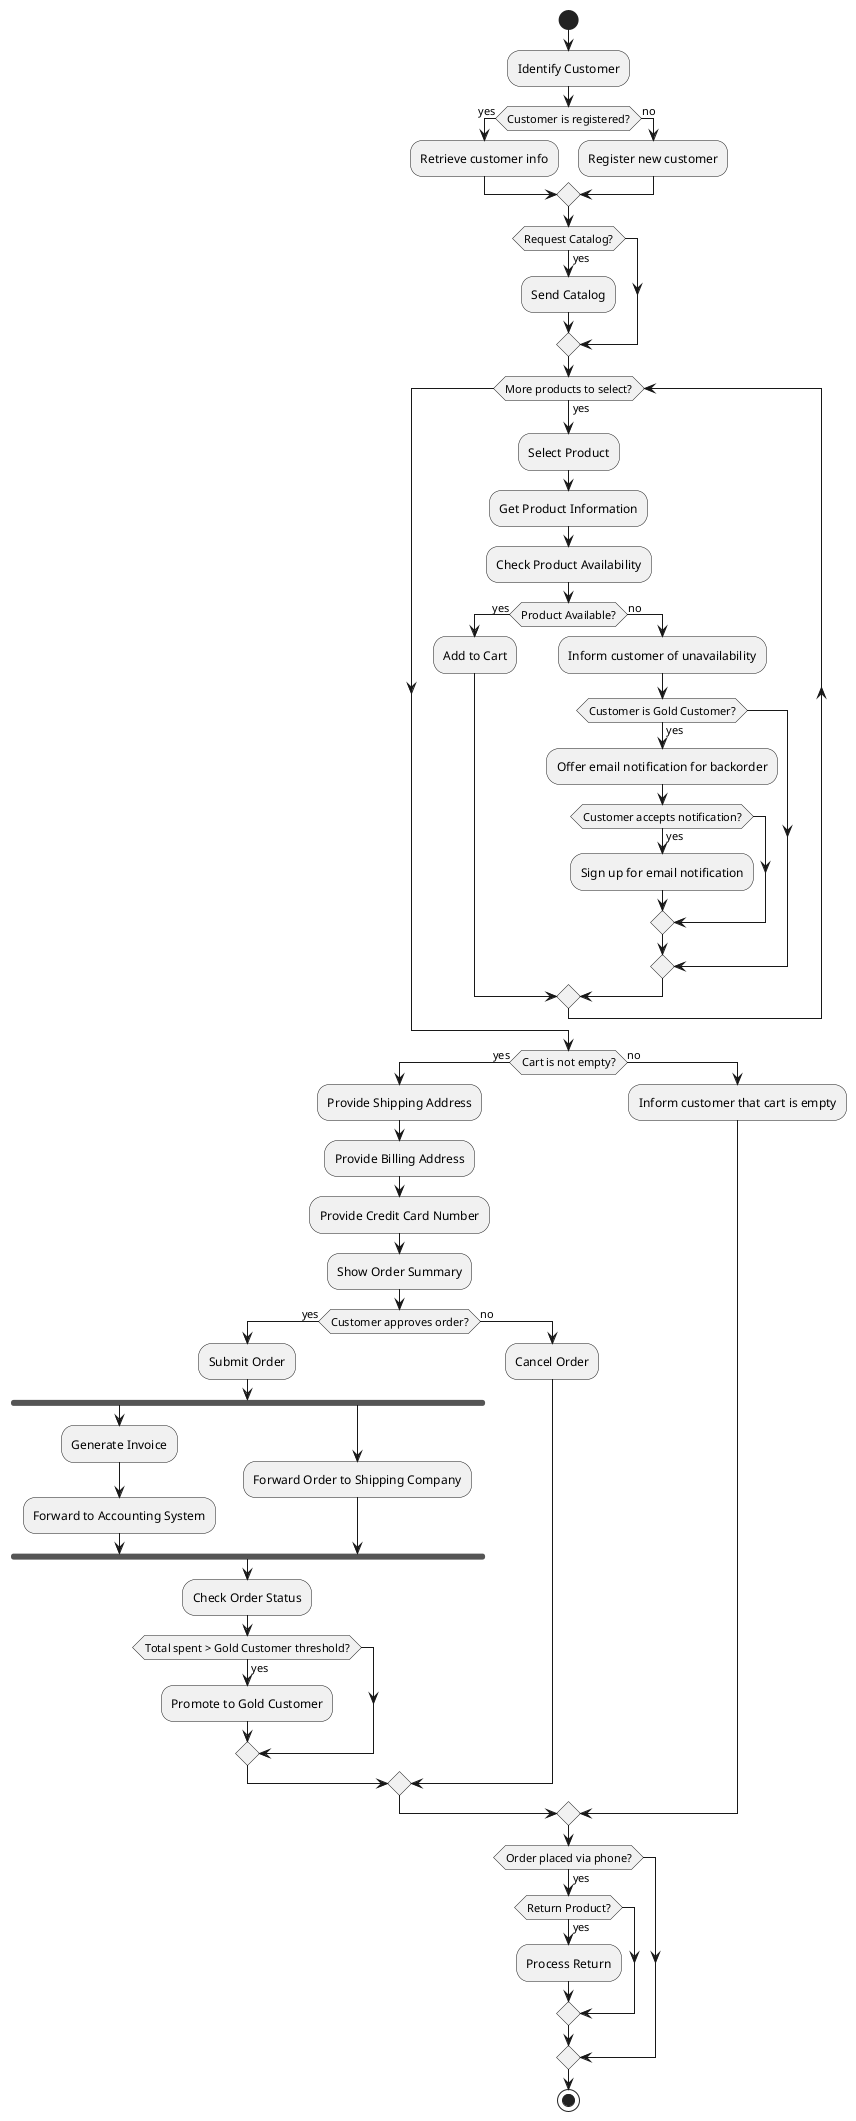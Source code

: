 @startuml
start

:Identify Customer;
if (Customer is registered?) then (yes)
    :Retrieve customer info;
else (no)
    :Register new customer;
endif

if (Request Catalog?) then (yes)
    :Send Catalog;
endif

while (More products to select?) is (yes)
    :Select Product;
    :Get Product Information;
    :Check Product Availability;
    if (Product Available?) then (yes)
        :Add to Cart;
    else (no)
        :Inform customer of unavailability;
        if (Customer is Gold Customer?) then (yes)
            :Offer email notification for backorder;
            if (Customer accepts notification?) then (yes)
                :Sign up for email notification;
            endif
        endif
    endif
endwhile

if (Cart is not empty?) then (yes)
    :Provide Shipping Address;
    :Provide Billing Address;
    :Provide Credit Card Number;
    :Show Order Summary;
    if (Customer approves order?) then (yes)
        :Submit Order;
        fork
            :Generate Invoice;
            :Forward to Accounting System;
        fork again
            :Forward Order to Shipping Company;
        end fork
        :Check Order Status;
        if (Total spent > Gold Customer threshold?) then (yes)
            :Promote to Gold Customer;
        endif
    else (no)
        :Cancel Order;
    endif
else (no)
    :Inform customer that cart is empty;
endif

if (Order placed via phone?) then (yes)
    if (Return Product?) then (yes)
        :Process Return;
    endif
endif

stop
@enduml